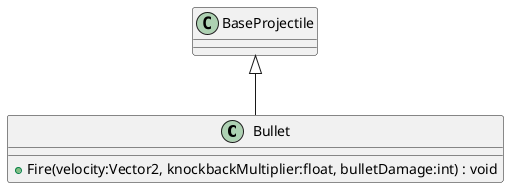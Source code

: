@startuml
class Bullet {
    + Fire(velocity:Vector2, knockbackMultiplier:float, bulletDamage:int) : void
}
BaseProjectile <|-- Bullet
@enduml
